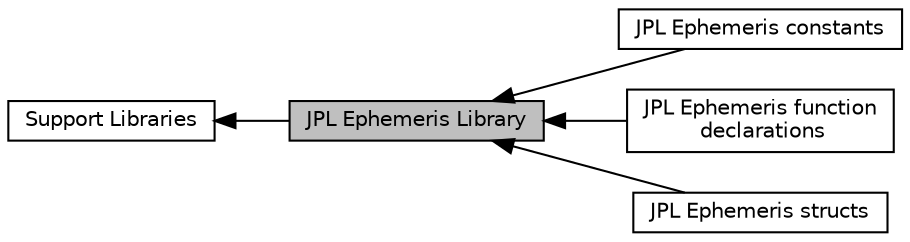 digraph "JPL Ephemeris Library"
{
  edge [fontname="Helvetica",fontsize="10",labelfontname="Helvetica",labelfontsize="10"];
  node [fontname="Helvetica",fontsize="10",shape=record];
  rankdir=LR;
  Node3 [label="JPL Ephemeris constants",height=0.2,width=0.4,color="black", fillcolor="white", style="filled",URL="$group__jpleph__contants.html"];
  Node0 [label="JPL Ephemeris Library",height=0.2,width=0.4,color="black", fillcolor="grey75", style="filled", fontcolor="black"];
  Node1 [label="Support Libraries",height=0.2,width=0.4,color="black", fillcolor="white", style="filled",URL="$group__support.html"];
  Node2 [label="JPL Ephemeris function\l declarations",height=0.2,width=0.4,color="black", fillcolor="white", style="filled",URL="$group__jpleph__functions.html"];
  Node4 [label="JPL Ephemeris structs",height=0.2,width=0.4,color="black", fillcolor="white", style="filled",URL="$group__jpleph__structs.html"];
  Node1->Node0 [shape=plaintext, dir="back", style="solid"];
  Node0->Node2 [shape=plaintext, dir="back", style="solid"];
  Node0->Node3 [shape=plaintext, dir="back", style="solid"];
  Node0->Node4 [shape=plaintext, dir="back", style="solid"];
}
